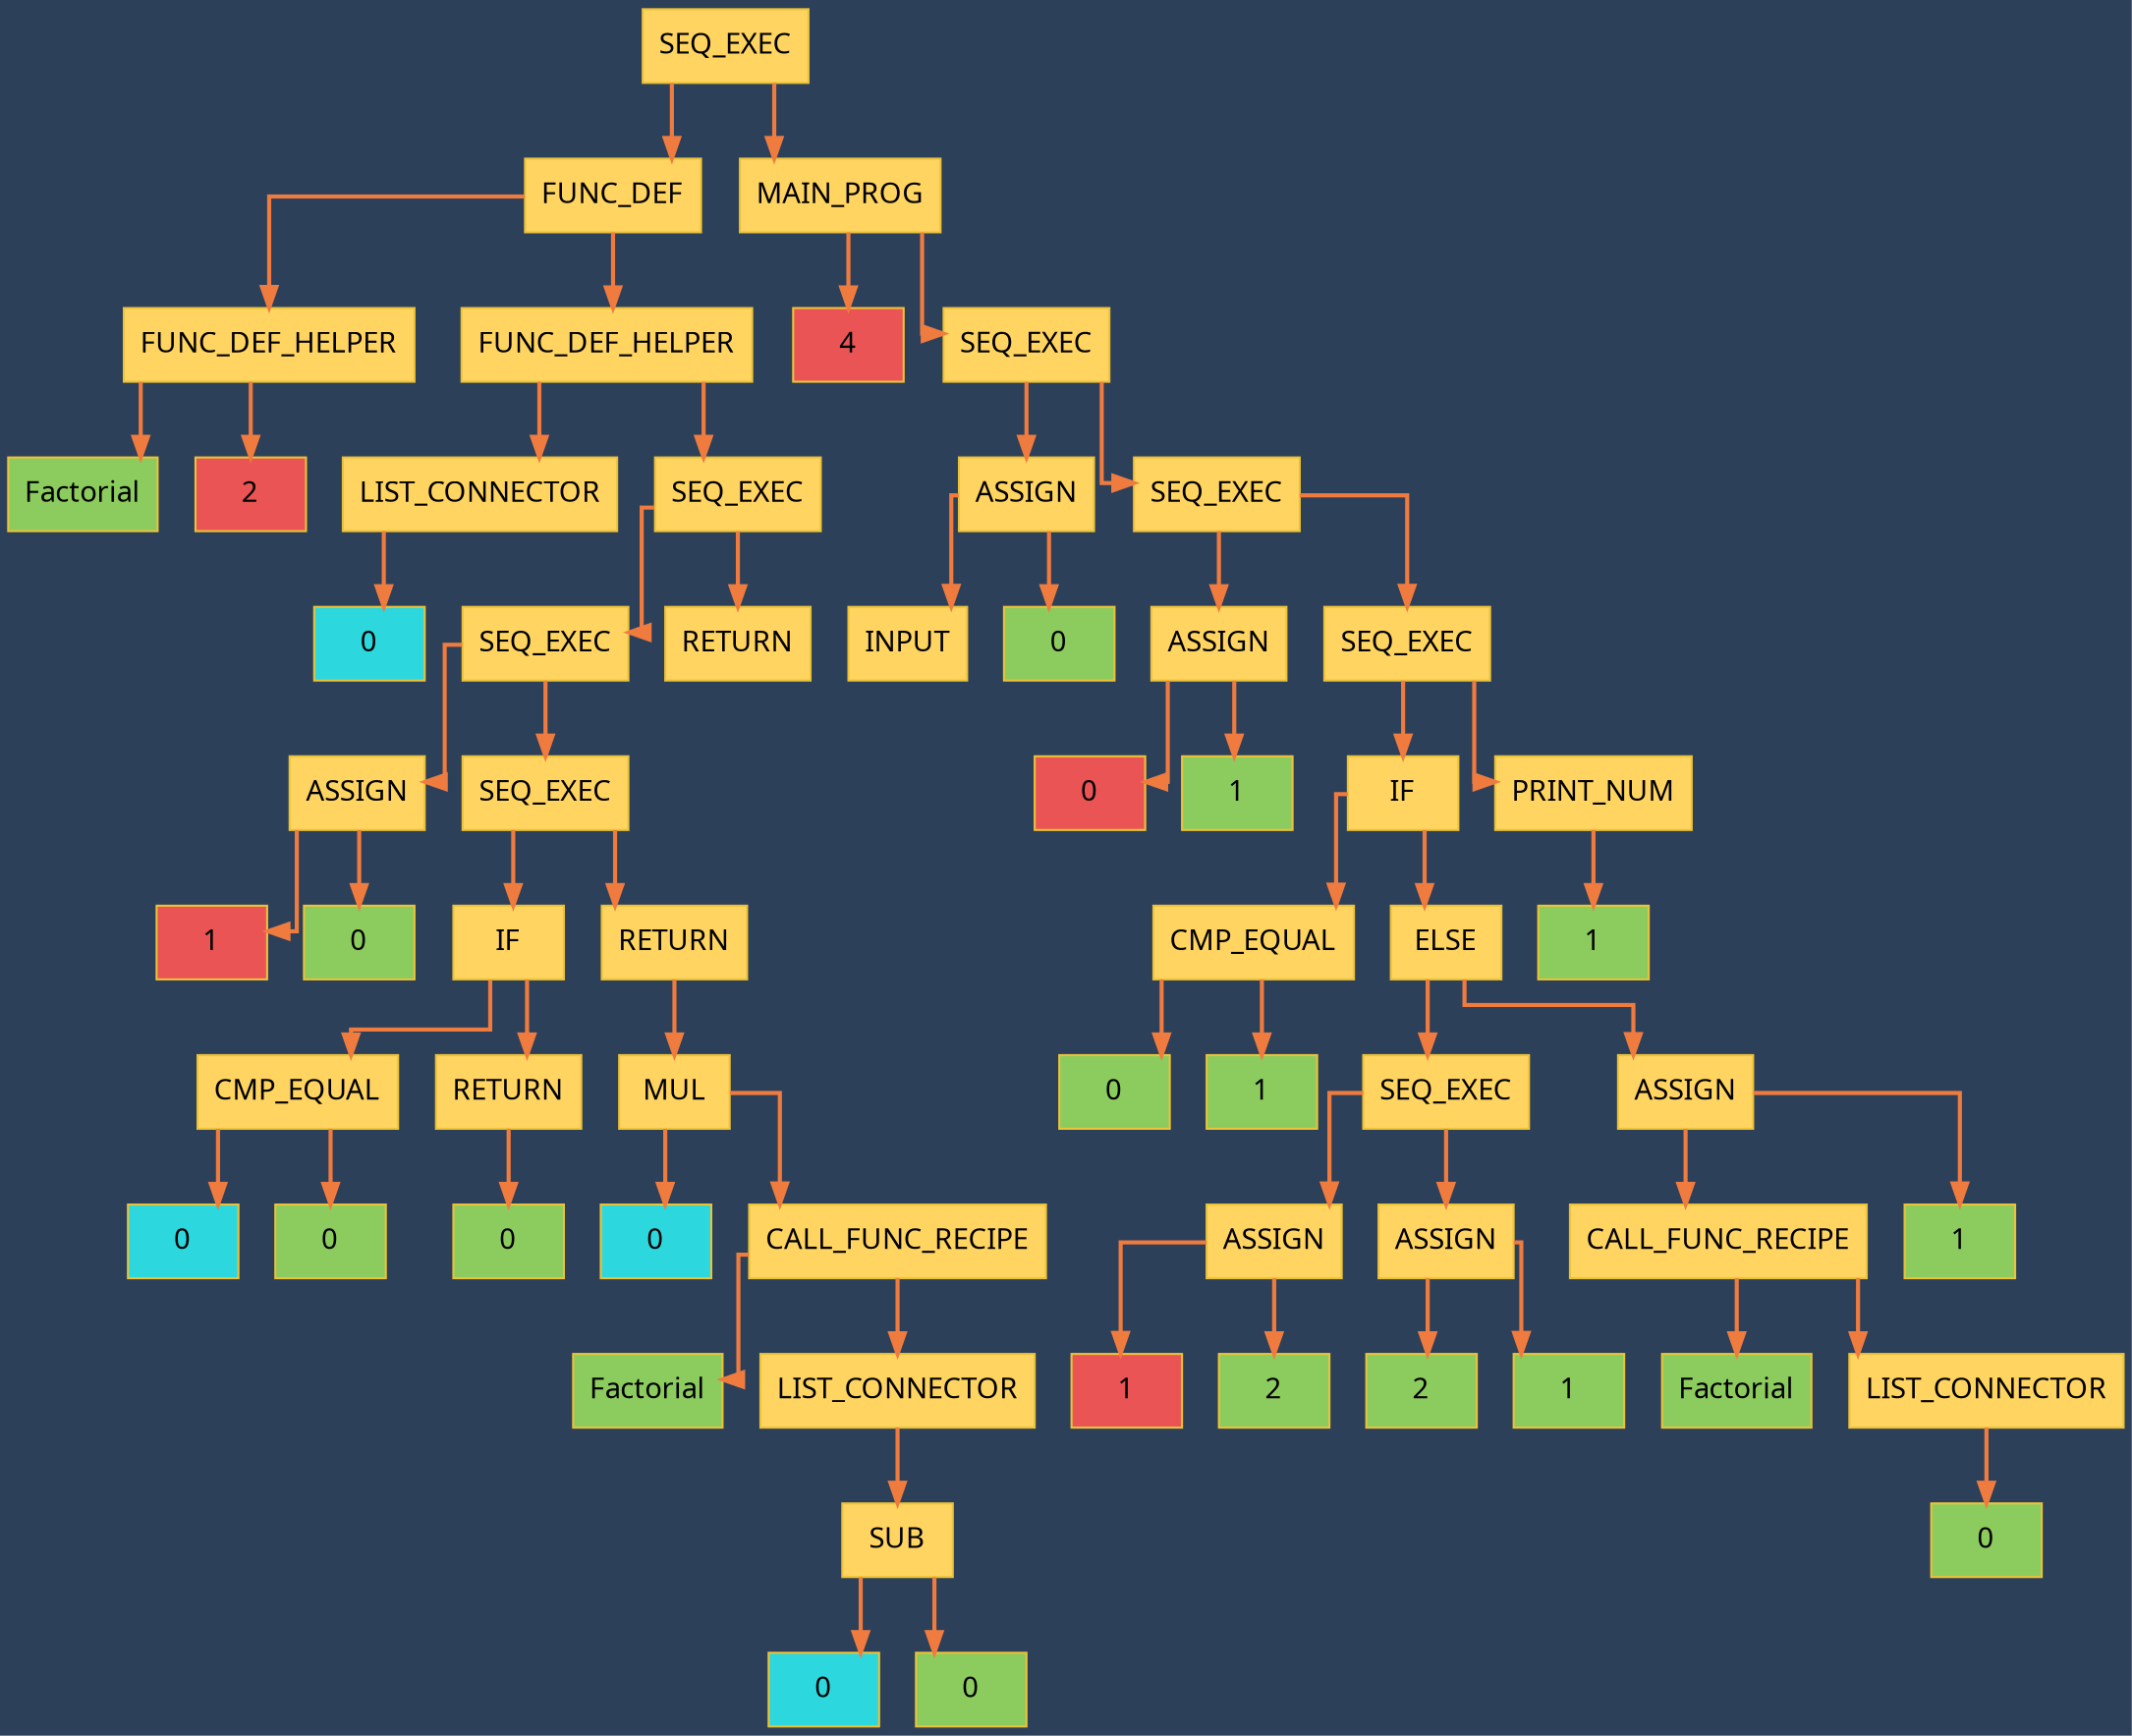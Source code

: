 digraph{
splines=ortho;
bgcolor="#2D4059";


NODE_0[shape="record", fontname="verdana",
style=bold, style=filled,
color="#ECC237", fillcolor="#EA5455",
label = "4"];

NODE_1[shape="record", fontname="verdana",
style=bold, style=filled,
color="#ECC237", fillcolor="#FFD460",
label = SEQ_EXEC];

NODE_2[shape="record", fontname="verdana",
style=bold, style=filled,
color="#ECC237", fillcolor="#FFD460",
label = MAIN_PROG];

NODE_3[shape="record", fontname="verdana",
style=bold, style=filled,
color="#ECC237", fillcolor="#FFD460",
label = PRINT_NUM];

NODE_4[shape="record", fontname="verdana",
style=bold, style=filled,
color="#ECC237", fillcolor="#8ccb5e",
label = 1];

NODE_5[shape="record", fontname="verdana",
style=bold, style=filled,
color="#ECC237", fillcolor="#FFD460",
label = SEQ_EXEC];

NODE_6[shape="record", fontname="verdana",
style=bold, style=filled,
color="#ECC237", fillcolor="#FFD460",
label = ELSE];

NODE_7[shape="record", fontname="verdana",
style=bold, style=filled,
color="#ECC237", fillcolor="#FFD460",
label = ASSIGN];

NODE_8[shape="record", fontname="verdana",
style=bold, style=filled,
color="#ECC237", fillcolor="#8ccb5e",
label = 1];

NODE_9[shape="record", fontname="verdana",
style=bold, style=filled,
color="#ECC237", fillcolor="#8ccb5e",
label = 0];

NODE_10[shape="record", fontname="verdana",
style=bold, style=filled,
color="#ECC237", fillcolor="#FFD460",
label = LIST_CONNECTOR];

NODE_11[shape="record", fontname="verdana",
style=bold, style=filled,
color="#ECC237", fillcolor="#FFD460",
label = CALL_FUNC_RECIPE];

NODE_12[shape="record", fontname="verdana",
style=bold, style=filled,
color="#ECC237", fillcolor="#8ccb5e",
label = "Factorial"];

NODE_13[shape="record", fontname="verdana",
style=bold, style=filled,
color="#ECC237", fillcolor="#FFD460",
label = SEQ_EXEC];

NODE_14[shape="record", fontname="verdana",
style=bold, style=filled,
color="#ECC237", fillcolor="#FFD460",
label = ASSIGN];

NODE_15[shape="record", fontname="verdana",
style=bold, style=filled,
color="#ECC237", fillcolor="#8ccb5e",
label = 1];

NODE_16[shape="record", fontname="verdana",
style=bold, style=filled,
color="#ECC237", fillcolor="#8ccb5e",
label = 2];

NODE_17[shape="record", fontname="verdana",
style=bold, style=filled,
color="#ECC237", fillcolor="#8ccb5e",
label = 2];

NODE_18[shape="record", fontname="verdana",
style=bold, style=filled,
color="#ECC237", fillcolor="#FFD460",
label = ASSIGN];

NODE_19[shape="record", fontname="verdana",
style=bold, style=filled,
color="#ECC237", fillcolor="#EA5455",
label = "1"];

NODE_20[shape="record", fontname="verdana",
style=bold, style=filled,
color="#ECC237", fillcolor="#8ccb5e",
label = 1];

NODE_21[shape="record", fontname="verdana",
style=bold, style=filled,
color="#ECC237", fillcolor="#8ccb5e",
label = 0];

NODE_22[shape="record", fontname="verdana",
style=bold, style=filled,
color="#ECC237", fillcolor="#FFD460",
label = CMP_EQUAL];

NODE_23[shape="record", fontname="verdana",
style=bold, style=filled,
color="#ECC237", fillcolor="#FFD460",
label = IF];

NODE_24[shape="record", fontname="verdana",
style=bold, style=filled,
color="#ECC237", fillcolor="#FFD460",
label = SEQ_EXEC];

NODE_25[shape="record", fontname="verdana",
style=bold, style=filled,
color="#ECC237", fillcolor="#FFD460",
label = SEQ_EXEC];

NODE_26[shape="record", fontname="verdana",
style=bold, style=filled,
color="#ECC237", fillcolor="#8ccb5e",
label = 1];

NODE_27[shape="record", fontname="verdana",
style=bold, style=filled,
color="#ECC237", fillcolor="#FFD460",
label = ASSIGN];

NODE_28[shape="record", fontname="verdana",
style=bold, style=filled,
color="#ECC237", fillcolor="#EA5455",
label = "0"];

NODE_29[shape="record", fontname="verdana",
style=bold, style=filled,
color="#ECC237", fillcolor="#8ccb5e",
label = 0];

NODE_30[shape="record", fontname="verdana",
style=bold, style=filled,
color="#ECC237", fillcolor="#FFD460",
label = ASSIGN];

NODE_31[shape="record", fontname="verdana",
style=bold, style=filled,
color="#ECC237", fillcolor="#FFD460",
label = INPUT];

NODE_32[shape="record", fontname="verdana",
style=bold, style=filled,
color="#ECC237", fillcolor="#EA5455",
label = "2"];

NODE_33[shape="record", fontname="verdana",
style=bold, style=filled,
color="#ECC237", fillcolor="#FFD460",
label = RETURN];

NODE_34[shape="record", fontname="verdana",
style=bold, style=filled,
color="#ECC237", fillcolor="#FFD460",
label = SEQ_EXEC];

NODE_35[shape="record", fontname="verdana",
style=bold, style=filled,
color="#ECC237", fillcolor="#FFD460",
label = RETURN];

NODE_36[shape="record", fontname="verdana",
style=bold, style=filled,
color="#ECC237", fillcolor="#8ccb5e",
label = 0];

NODE_37[shape="record", fontname="verdana",
style=bold, style=filled,
color="#ECC237", fillcolor="#FFD460",
label = SUB];

NODE_38[shape="record", fontname="verdana",
style=bold, style=filled,
color="#ECC237", fillcolor="#2cd8de",
label = 0];

NODE_39[shape="record", fontname="verdana",
style=bold, style=filled,
color="#ECC237", fillcolor="#FFD460",
label = LIST_CONNECTOR];

NODE_40[shape="record", fontname="verdana",
style=bold, style=filled,
color="#ECC237", fillcolor="#FFD460",
label = CALL_FUNC_RECIPE];

NODE_41[shape="record", fontname="verdana",
style=bold, style=filled,
color="#ECC237", fillcolor="#8ccb5e",
label = "Factorial"];

NODE_42[shape="record", fontname="verdana",
style=bold, style=filled,
color="#ECC237", fillcolor="#FFD460",
label = MUL];

NODE_43[shape="record", fontname="verdana",
style=bold, style=filled,
color="#ECC237", fillcolor="#2cd8de",
label = 0];

NODE_44[shape="record", fontname="verdana",
style=bold, style=filled,
color="#ECC237", fillcolor="#FFD460",
label = SEQ_EXEC];

NODE_45[shape="record", fontname="verdana",
style=bold, style=filled,
color="#ECC237", fillcolor="#FFD460",
label = SEQ_EXEC];

NODE_46[shape="record", fontname="verdana",
style=bold, style=filled,
color="#ECC237", fillcolor="#FFD460",
label = RETURN];

NODE_47[shape="record", fontname="verdana",
style=bold, style=filled,
color="#ECC237", fillcolor="#8ccb5e",
label = 0];

NODE_48[shape="record", fontname="verdana",
style=bold, style=filled,
color="#ECC237", fillcolor="#8ccb5e",
label = 0];

NODE_49[shape="record", fontname="verdana",
style=bold, style=filled,
color="#ECC237", fillcolor="#2cd8de",
label = 0];

NODE_50[shape="record", fontname="verdana",
style=bold, style=filled,
color="#ECC237", fillcolor="#FFD460",
label = CMP_EQUAL];

NODE_51[shape="record", fontname="verdana",
style=bold, style=filled,
color="#ECC237", fillcolor="#FFD460",
label = IF];

NODE_52[shape="record", fontname="verdana",
style=bold, style=filled,
color="#ECC237", fillcolor="#8ccb5e",
label = 0];

NODE_53[shape="record", fontname="verdana",
style=bold, style=filled,
color="#ECC237", fillcolor="#FFD460",
label = ASSIGN];

NODE_54[shape="record", fontname="verdana",
style=bold, style=filled,
color="#ECC237", fillcolor="#EA5455",
label = "1"];

NODE_55[shape="record", fontname="verdana",
style=bold, style=filled,
color="#ECC237", fillcolor="#2cd8de",
label = 0];

NODE_56[shape="record", fontname="verdana",
style=bold, style=filled,
color="#ECC237", fillcolor="#FFD460",
label = LIST_CONNECTOR];

NODE_57[shape="record", fontname="verdana",
style=bold, style=filled,
color="#ECC237", fillcolor="#FFD460",
label = FUNC_DEF_HELPER];

NODE_58[shape="record", fontname="verdana",
style=bold, style=filled,
color="#ECC237", fillcolor="#FFD460",
label = FUNC_DEF];

NODE_59[shape="record", fontname="verdana",
style=bold, style=filled,
color="#ECC237", fillcolor="#FFD460",
label = FUNC_DEF_HELPER];

NODE_60[shape="record", fontname="verdana",
style=bold, style=filled,
color="#ECC237", fillcolor="#8ccb5e",
label = "Factorial"];

NODE_1->NODE_58[color="#F07B3F", penwidth=2];
NODE_1->NODE_2[color="#F07B3F", penwidth=2];
NODE_58->NODE_2[style=invis];
{rank=same NODE_58 NODE_2}NODE_2->NODE_0[color="#F07B3F", penwidth=2];
NODE_2->NODE_25[color="#F07B3F", penwidth=2];
NODE_0->NODE_25[style=invis];
{rank=same NODE_0 NODE_25}NODE_3->NODE_4[color="#F07B3F", penwidth=2];
NODE_5->NODE_23[color="#F07B3F", penwidth=2];
NODE_5->NODE_3[color="#F07B3F", penwidth=2];
NODE_23->NODE_3[style=invis];
{rank=same NODE_23 NODE_3}NODE_6->NODE_13[color="#F07B3F", penwidth=2];
NODE_6->NODE_7[color="#F07B3F", penwidth=2];
NODE_13->NODE_7[style=invis];
{rank=same NODE_13 NODE_7}NODE_7->NODE_11[color="#F07B3F", penwidth=2];
NODE_7->NODE_8[color="#F07B3F", penwidth=2];
NODE_11->NODE_8[style=invis];
{rank=same NODE_11 NODE_8}NODE_10->NODE_9[color="#F07B3F", penwidth=2];
NODE_11->NODE_12[color="#F07B3F", penwidth=2];
NODE_11->NODE_10[color="#F07B3F", penwidth=2];
NODE_12->NODE_10[style=invis];
{rank=same NODE_12 NODE_10}NODE_13->NODE_18[color="#F07B3F", penwidth=2];
NODE_13->NODE_14[color="#F07B3F", penwidth=2];
NODE_18->NODE_14[style=invis];
{rank=same NODE_18 NODE_14}NODE_14->NODE_16[color="#F07B3F", penwidth=2];
NODE_14->NODE_15[color="#F07B3F", penwidth=2];
NODE_16->NODE_15[style=invis];
{rank=same NODE_16 NODE_15}NODE_18->NODE_19[color="#F07B3F", penwidth=2];
NODE_18->NODE_17[color="#F07B3F", penwidth=2];
NODE_19->NODE_17[style=invis];
{rank=same NODE_19 NODE_17}NODE_22->NODE_21[color="#F07B3F", penwidth=2];
NODE_22->NODE_20[color="#F07B3F", penwidth=2];
NODE_21->NODE_20[style=invis];
{rank=same NODE_21 NODE_20}NODE_23->NODE_22[color="#F07B3F", penwidth=2];
NODE_23->NODE_6[color="#F07B3F", penwidth=2];
NODE_22->NODE_6[style=invis];
{rank=same NODE_22 NODE_6}NODE_24->NODE_27[color="#F07B3F", penwidth=2];
NODE_24->NODE_5[color="#F07B3F", penwidth=2];
NODE_27->NODE_5[style=invis];
{rank=same NODE_27 NODE_5}NODE_25->NODE_30[color="#F07B3F", penwidth=2];
NODE_25->NODE_24[color="#F07B3F", penwidth=2];
NODE_30->NODE_24[style=invis];
{rank=same NODE_30 NODE_24}NODE_27->NODE_28[color="#F07B3F", penwidth=2];
NODE_27->NODE_26[color="#F07B3F", penwidth=2];
NODE_28->NODE_26[style=invis];
{rank=same NODE_28 NODE_26}NODE_30->NODE_31[color="#F07B3F", penwidth=2];
NODE_30->NODE_29[color="#F07B3F", penwidth=2];
NODE_31->NODE_29[style=invis];
{rank=same NODE_31 NODE_29}NODE_34->NODE_45[color="#F07B3F", penwidth=2];
NODE_34->NODE_33[color="#F07B3F", penwidth=2];
NODE_45->NODE_33[style=invis];
{rank=same NODE_45 NODE_33}NODE_35->NODE_42[color="#F07B3F", penwidth=2];
NODE_37->NODE_38[color="#F07B3F", penwidth=2];
NODE_37->NODE_36[color="#F07B3F", penwidth=2];
NODE_38->NODE_36[style=invis];
{rank=same NODE_38 NODE_36}NODE_39->NODE_37[color="#F07B3F", penwidth=2];
NODE_40->NODE_41[color="#F07B3F", penwidth=2];
NODE_40->NODE_39[color="#F07B3F", penwidth=2];
NODE_41->NODE_39[style=invis];
{rank=same NODE_41 NODE_39}NODE_42->NODE_43[color="#F07B3F", penwidth=2];
NODE_42->NODE_40[color="#F07B3F", penwidth=2];
NODE_43->NODE_40[style=invis];
{rank=same NODE_43 NODE_40}NODE_44->NODE_51[color="#F07B3F", penwidth=2];
NODE_44->NODE_35[color="#F07B3F", penwidth=2];
NODE_51->NODE_35[style=invis];
{rank=same NODE_51 NODE_35}NODE_45->NODE_53[color="#F07B3F", penwidth=2];
NODE_45->NODE_44[color="#F07B3F", penwidth=2];
NODE_53->NODE_44[style=invis];
{rank=same NODE_53 NODE_44}NODE_46->NODE_47[color="#F07B3F", penwidth=2];
NODE_50->NODE_49[color="#F07B3F", penwidth=2];
NODE_50->NODE_48[color="#F07B3F", penwidth=2];
NODE_49->NODE_48[style=invis];
{rank=same NODE_49 NODE_48}NODE_51->NODE_50[color="#F07B3F", penwidth=2];
NODE_51->NODE_46[color="#F07B3F", penwidth=2];
NODE_50->NODE_46[style=invis];
{rank=same NODE_50 NODE_46}NODE_53->NODE_54[color="#F07B3F", penwidth=2];
NODE_53->NODE_52[color="#F07B3F", penwidth=2];
NODE_54->NODE_52[style=invis];
{rank=same NODE_54 NODE_52}NODE_56->NODE_55[color="#F07B3F", penwidth=2];
NODE_57->NODE_56[color="#F07B3F", penwidth=2];
NODE_57->NODE_34[color="#F07B3F", penwidth=2];
NODE_56->NODE_34[style=invis];
{rank=same NODE_56 NODE_34}NODE_58->NODE_59[color="#F07B3F", penwidth=2];
NODE_58->NODE_57[color="#F07B3F", penwidth=2];
NODE_59->NODE_57[style=invis];
{rank=same NODE_59 NODE_57}NODE_59->NODE_60[color="#F07B3F", penwidth=2];
NODE_59->NODE_32[color="#F07B3F", penwidth=2];
NODE_60->NODE_32[style=invis];
{rank=same NODE_60 NODE_32}
}
